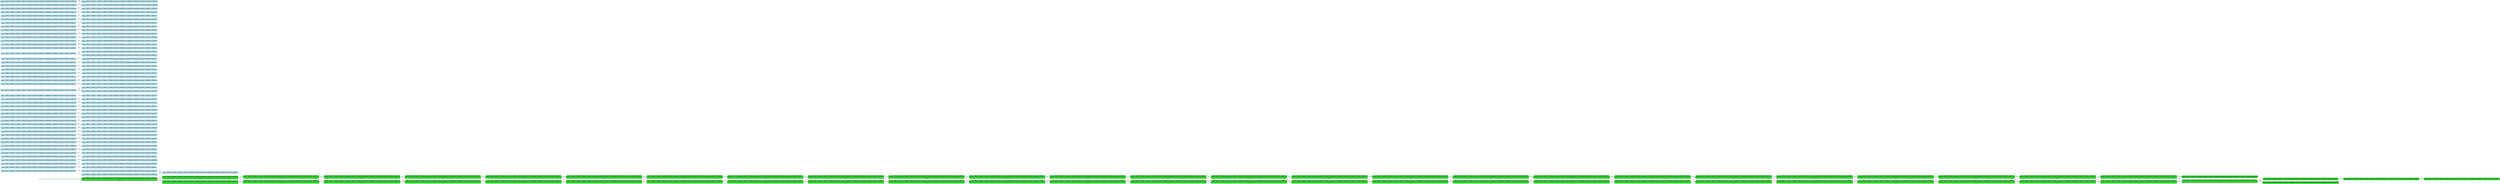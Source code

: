 digraph g {

	rankdir="LR"

	__invisible__[shape="point", color="forestgreen"]
	c0q0[label=<<b>c<sub>0</sub>q<sub>0</sub> = Dir(1)=-1, Dir(2)=-1, Dir(3)=-1, Mvt(1)=0, Mvt(2)=1, Mvt(3)=0, Portes(1)=4, Portes(2)=4, Portes(3)=4, Pos(1)=0, Pos(2)=1, Pos(3)=1</b><br/><br/><i>v=32</i>>, shape="box", style="rounded, filled", fillcolor="limegreen", color="forestgreen", penwidth=3] // Initial
	c31q4[label=<<b>c<sub>31</sub>q<sub>4</sub> = Dir(1)=-1, Dir(2)=-1, Dir(3)=-1, Mvt(1)=0, Mvt(2)=1, Mvt(3)=0, Portes(1)=3, Portes(2)=4, Portes(3)=4, Pos(1)=0, Pos(2)=1, Pos(3)=1</b><br/><br/><i>v=32</i>>, shape="box", style="rounded, filled", fillcolor="limegreen", color="forestgreen"]
	c91q0[label=<<b>c<sub>91</sub>q<sub>0</sub> = Dir(1)=-1, Dir(2)=-1, Dir(3)=-1, Mvt(1)=0, Mvt(2)=1, Mvt(3)=0, Portes(1)=5, Portes(2)=4, Portes(3)=4, Pos(1)=0, Pos(2)=1, Pos(3)=1</b><br/><br/><i>v=32</i>>, shape="box", style="rounded, filled", fillcolor="limegreen", color="forestgreen"]
	c128q0[label=<<b>c<sub>128</sub>q<sub>0</sub> = Dir(1)=1, Dir(2)=-1, Dir(3)=-1, Mvt(1)=0, Mvt(2)=1, Mvt(3)=0, Portes(1)=4, Portes(2)=4, Portes(3)=4, Pos(1)=0, Pos(2)=1, Pos(3)=1</b><br/><br/><i>v=31</i>>, shape="box", style="rounded, filled", fillcolor="limegreen", color="forestgreen"]
	c129q4[label=<<b>c<sub>129</sub>q<sub>4</sub> = Dir(1)=1, Dir(2)=-1, Dir(3)=-1, Mvt(1)=0, Mvt(2)=1, Mvt(3)=0, Portes(1)=3, Portes(2)=4, Portes(3)=4, Pos(1)=0, Pos(2)=1, Pos(3)=1</b><br/><br/><i>v=30</i>>, shape="box", style="rounded, filled", fillcolor="limegreen", color="forestgreen"]
	c130q2[label=<<b>c<sub>130</sub>q<sub>2</sub> = Dir(1)=1, Dir(2)=-1, Dir(3)=-1, Mvt(1)=0, Mvt(2)=1, Mvt(3)=0, Portes(1)=5, Portes(2)=4, Portes(3)=4, Pos(1)=0, Pos(2)=1, Pos(3)=1</b><br/><br/><i>v=29</i>>, shape="box", style="rounded, filled", fillcolor="limegreen", color="forestgreen"]
	c131q1[label=<<b>c<sub>131</sub>q<sub>1</sub> = Dir(1)=1, Dir(2)=-1, Dir(3)=-1, Mvt(1)=1, Mvt(2)=1, Mvt(3)=0, Portes(1)=4, Portes(2)=4, Portes(3)=4, Pos(1)=0, Pos(2)=1, Pos(3)=1</b><br/><br/><i>v=28</i>>, shape="box", style="rounded, filled", fillcolor="limegreen", color="forestgreen"]
	c132q0[label=<<b>c<sub>132</sub>q<sub>0</sub> = Dir(1)=1, Dir(2)=-1, Dir(3)=-1, Mvt(1)=0, Mvt(2)=1, Mvt(3)=0, Portes(1)=4, Portes(2)=4, Portes(3)=4, Pos(1)=1, Pos(2)=1, Pos(3)=1</b><br/><br/><i>v=27</i>>, shape="box", style="rounded, filled", fillcolor="limegreen", color="forestgreen"]
	c133q4[label=<<b>c<sub>133</sub>q<sub>4</sub> = Dir(1)=1, Dir(2)=-1, Dir(3)=-1, Mvt(1)=0, Mvt(2)=1, Mvt(3)=0, Portes(1)=3, Portes(2)=4, Portes(3)=4, Pos(1)=1, Pos(2)=1, Pos(3)=1</b><br/><br/><i>v=26</i>>, shape="box", style="rounded, filled", fillcolor="limegreen", color="forestgreen"]
	c134q2[label=<<b>c<sub>134</sub>q<sub>2</sub> = Dir(1)=1, Dir(2)=-1, Dir(3)=-1, Mvt(1)=0, Mvt(2)=1, Mvt(3)=0, Portes(1)=5, Portes(2)=4, Portes(3)=4, Pos(1)=1, Pos(2)=1, Pos(3)=1</b><br/><br/><i>v=25</i>>, shape="box", style="rounded, filled", fillcolor="limegreen", color="forestgreen"]
	c135q1[label=<<b>c<sub>135</sub>q<sub>1</sub> = Dir(1)=1, Dir(2)=-1, Dir(3)=-1, Mvt(1)=1, Mvt(2)=1, Mvt(3)=0, Portes(1)=4, Portes(2)=4, Portes(3)=4, Pos(1)=1, Pos(2)=1, Pos(3)=1</b><br/><br/><i>v=24</i>>, shape="box", style="rounded, filled", fillcolor="limegreen", color="forestgreen"]
	c136q0[label=<<b>c<sub>136</sub>q<sub>0</sub> = Dir(1)=1, Dir(2)=-1, Dir(3)=-1, Mvt(1)=0, Mvt(2)=1, Mvt(3)=0, Portes(1)=4, Portes(2)=4, Portes(3)=4, Pos(1)=2, Pos(2)=1, Pos(3)=1</b><br/><br/><i>v=23</i>>, shape="box", style="rounded, filled", fillcolor="limegreen", color="forestgreen"]
	c137q4[label=<<b>c<sub>137</sub>q<sub>4</sub> = Dir(1)=1, Dir(2)=-1, Dir(3)=-1, Mvt(1)=0, Mvt(2)=1, Mvt(3)=0, Portes(1)=3, Portes(2)=4, Portes(3)=4, Pos(1)=2, Pos(2)=1, Pos(3)=1</b><br/><br/><i>v=22</i>>, shape="box", style="rounded, filled", fillcolor="limegreen", color="forestgreen"]
	c138q2[label=<<b>c<sub>138</sub>q<sub>2</sub> = Dir(1)=1, Dir(2)=-1, Dir(3)=-1, Mvt(1)=0, Mvt(2)=1, Mvt(3)=0, Portes(1)=5, Portes(2)=4, Portes(3)=4, Pos(1)=2, Pos(2)=1, Pos(3)=1</b><br/><br/><i>v=21</i>>, shape="box", style="rounded, filled", fillcolor="limegreen", color="forestgreen"]
	c139q1[label=<<b>c<sub>139</sub>q<sub>1</sub> = Dir(1)=1, Dir(2)=-1, Dir(3)=-1, Mvt(1)=1, Mvt(2)=1, Mvt(3)=0, Portes(1)=4, Portes(2)=4, Portes(3)=4, Pos(1)=2, Pos(2)=1, Pos(3)=1</b><br/><br/><i>v=20</i>>, shape="box", style="rounded, filled", fillcolor="limegreen", color="forestgreen"]
	c140q0[label=<<b>c<sub>140</sub>q<sub>0</sub> = Dir(1)=1, Dir(2)=-1, Dir(3)=-1, Mvt(1)=0, Mvt(2)=1, Mvt(3)=0, Portes(1)=4, Portes(2)=4, Portes(3)=4, Pos(1)=3, Pos(2)=1, Pos(3)=1</b><br/><br/><i>v=19</i>>, shape="box", style="rounded, filled", fillcolor="limegreen", color="forestgreen"]
	c141q4[label=<<b>c<sub>141</sub>q<sub>4</sub> = Dir(1)=1, Dir(2)=-1, Dir(3)=-1, Mvt(1)=0, Mvt(2)=1, Mvt(3)=0, Portes(1)=3, Portes(2)=4, Portes(3)=4, Pos(1)=3, Pos(2)=1, Pos(3)=1</b><br/><br/><i>v=18</i>>, shape="box", style="rounded, filled", fillcolor="limegreen", color="forestgreen"]
	c142q0[label=<<b>c<sub>142</sub>q<sub>0</sub> = Dir(1)=1, Dir(2)=-1, Dir(3)=-1, Mvt(1)=0, Mvt(2)=1, Mvt(3)=0, Portes(1)=5, Portes(2)=4, Portes(3)=4, Pos(1)=3, Pos(2)=1, Pos(3)=1</b><br/><br/><i>v=17</i>>, shape="box", style="rounded, filled", fillcolor="limegreen", color="forestgreen"]
	c143q0[label=<<b>c<sub>143</sub>q<sub>0</sub> = Dir(1)=-1, Dir(2)=-1, Dir(3)=-1, Mvt(1)=0, Mvt(2)=1, Mvt(3)=0, Portes(1)=4, Portes(2)=4, Portes(3)=4, Pos(1)=3, Pos(2)=1, Pos(3)=1</b><br/><br/><i>v=16</i>>, shape="box", style="rounded, filled", fillcolor="limegreen", color="forestgreen"]
	c144q4[label=<<b>c<sub>144</sub>q<sub>4</sub> = Dir(1)=-1, Dir(2)=-1, Dir(3)=-1, Mvt(1)=0, Mvt(2)=1, Mvt(3)=0, Portes(1)=3, Portes(2)=4, Portes(3)=4, Pos(1)=3, Pos(2)=1, Pos(3)=1</b><br/><br/><i>v=15</i>>, shape="box", style="rounded, filled", fillcolor="limegreen", color="forestgreen"]
	c145q2[label=<<b>c<sub>145</sub>q<sub>2</sub> = Dir(1)=-1, Dir(2)=-1, Dir(3)=-1, Mvt(1)=0, Mvt(2)=1, Mvt(3)=0, Portes(1)=5, Portes(2)=4, Portes(3)=4, Pos(1)=3, Pos(2)=1, Pos(3)=1</b><br/><br/><i>v=14</i>>, shape="box", style="rounded, filled", fillcolor="limegreen", color="forestgreen"]
	c146q1[label=<<b>c<sub>146</sub>q<sub>1</sub> = Dir(1)=-1, Dir(2)=-1, Dir(3)=-1, Mvt(1)=1, Mvt(2)=1, Mvt(3)=0, Portes(1)=4, Portes(2)=4, Portes(3)=4, Pos(1)=3, Pos(2)=1, Pos(3)=1</b><br/><br/><i>v=13</i>>, shape="box", style="rounded, filled", fillcolor="limegreen", color="forestgreen"]
	c147q0[label=<<b>c<sub>147</sub>q<sub>0</sub> = Dir(1)=-1, Dir(2)=-1, Dir(3)=-1, Mvt(1)=0, Mvt(2)=1, Mvt(3)=0, Portes(1)=4, Portes(2)=4, Portes(3)=4, Pos(1)=2, Pos(2)=1, Pos(3)=1</b><br/><br/><i>v=12</i>>, shape="box", style="rounded, filled", fillcolor="limegreen", color="forestgreen"]
	c148q4[label=<<b>c<sub>148</sub>q<sub>4</sub> = Dir(1)=-1, Dir(2)=-1, Dir(3)=-1, Mvt(1)=0, Mvt(2)=1, Mvt(3)=0, Portes(1)=3, Portes(2)=4, Portes(3)=4, Pos(1)=2, Pos(2)=1, Pos(3)=1</b><br/><br/><i>v=11</i>>, shape="box", style="rounded, filled", fillcolor="limegreen", color="forestgreen"]
	c149q2[label=<<b>c<sub>149</sub>q<sub>2</sub> = Dir(1)=-1, Dir(2)=-1, Dir(3)=-1, Mvt(1)=0, Mvt(2)=1, Mvt(3)=0, Portes(1)=5, Portes(2)=4, Portes(3)=4, Pos(1)=2, Pos(2)=1, Pos(3)=1</b><br/><br/><i>v=10</i>>, shape="box", style="rounded, filled", fillcolor="limegreen", color="forestgreen"]
	c150q0[label=<<b>c<sub>150</sub>q<sub>0</sub> = Dir(1)=-1, Dir(2)=-1, Dir(3)=-1, Mvt(1)=1, Mvt(2)=1, Mvt(3)=0, Portes(1)=4, Portes(2)=4, Portes(3)=4, Pos(1)=2, Pos(2)=1, Pos(3)=1</b><br/><br/><i>v=9</i>>, shape="box", style="rounded, filled", fillcolor="limegreen", color="forestgreen"]
	c152q0[label=<<b>c<sub>152</sub>q<sub>0</sub> = Dir(1)=-1, Dir(2)=-1, Dir(3)=-1, Mvt(1)=1, Mvt(2)=0, Mvt(3)=0, Portes(1)=4, Portes(2)=4, Portes(3)=4, Pos(1)=2, Pos(2)=0, Pos(3)=1</b>>, shape="box", style="rounded, filled", fillcolor="limegreen", color="forestgreen"]
	c1q0[label=<<b>c<sub>1</sub>q<sub>0</sub> = Dir(1)=-1, Dir(2)=-1, Dir(3)=-1, Mvt(1)=1, Mvt(2)=1, Mvt(3)=0, Portes(1)=4, Portes(2)=4, Portes(3)=3, Pos(1)=2, Pos(2)=1, Pos(3)=1</b><br/><br/><i>v=8</i>>, shape="box", style="rounded, filled", fillcolor="limegreen", color="forestgreen"]
	c2q0[label=<<b>c<sub>2</sub>q<sub>0</sub> = Dir(1)=-1, Dir(2)=-1, Dir(3)=-1, Mvt(1)=1, Mvt(2)=0, Mvt(3)=0, Portes(1)=4, Portes(2)=4, Portes(3)=3, Pos(1)=2, Pos(2)=0, Pos(3)=1</b>>, shape="box", style="rounded, filled", fillcolor="limegreen", color="forestgreen"]
	c29q0[label=<<b>c<sub>29</sub>q<sub>0</sub> = Dir(1)=-1, Dir(2)=-1, Dir(3)=-1, Mvt(1)=1, Mvt(2)=0, Mvt(3)=0, Portes(1)=4, Portes(2)=3, Portes(3)=3, Pos(1)=2, Pos(2)=0, Pos(3)=1</b>>, shape="box", style="rounded, filled", fillcolor="limegreen", color="forestgreen"]
	c30q0[label=<<b>c<sub>30</sub>q<sub>0</sub> = Dir(1)=-1, Dir(2)=-1, Dir(3)=-1, Mvt(1)=1, Mvt(2)=0, Mvt(3)=0, Portes(1)=4, Portes(2)=3, Portes(3)=5, Pos(1)=2, Pos(2)=0, Pos(3)=1</b>>, shape="box", style="rounded, filled", fillcolor="limegreen", color="forestgreen"]
	c151q0[label=<<b>c<sub>151</sub>q<sub>0</sub> = Dir(1)=-1, Dir(2)=-1, Dir(3)=-1, Mvt(1)=1, Mvt(2)=1, Mvt(3)=0, Portes(1)=4, Portes(2)=4, Portes(3)=5, Pos(1)=2, Pos(2)=1, Pos(3)=1</b>>, shape="box", style="rounded, filled", fillcolor="limegreen", color="forestgreen"]
	c102q4[label=<<b>c<sub>102</sub>q<sub>4</sub> = Dir(1)=-1, Dir(2)=-1, Dir(3)=-1, Mvt(1)=0, Mvt(2)=1, Mvt(3)=0, Portes(1)=3, Portes(2)=4, Portes(3)=3, Pos(1)=0, Pos(2)=1, Pos(3)=1</b><br/><br/><i>v=32</i>>, shape="box", style="rounded, filled", fillcolor="limegreen", color="forestgreen"]
	c105q0[label=<<b>c<sub>105</sub>q<sub>0</sub> = Dir(1)=-1, Dir(2)=-1, Dir(3)=-1, Mvt(1)=0, Mvt(2)=1, Mvt(3)=0, Portes(1)=5, Portes(2)=4, Portes(3)=3, Pos(1)=0, Pos(2)=1, Pos(3)=1</b><br/><br/><i>v=31</i>>, shape="box", style="rounded, filled", fillcolor="limegreen", color="forestgreen"]
	c106q0[label=<<b>c<sub>106</sub>q<sub>0</sub> = Dir(1)=1, Dir(2)=-1, Dir(3)=-1, Mvt(1)=0, Mvt(2)=1, Mvt(3)=0, Portes(1)=4, Portes(2)=4, Portes(3)=3, Pos(1)=0, Pos(2)=1, Pos(3)=1</b><br/><br/><i>v=30</i>>, shape="box", style="rounded, filled", fillcolor="limegreen", color="forestgreen"]
	c107q4[label=<<b>c<sub>107</sub>q<sub>4</sub> = Dir(1)=1, Dir(2)=-1, Dir(3)=-1, Mvt(1)=0, Mvt(2)=1, Mvt(3)=0, Portes(1)=3, Portes(2)=4, Portes(3)=3, Pos(1)=0, Pos(2)=1, Pos(3)=1</b><br/><br/><i>v=29</i>>, shape="box", style="rounded, filled", fillcolor="limegreen", color="forestgreen"]
	c108q2[label=<<b>c<sub>108</sub>q<sub>2</sub> = Dir(1)=1, Dir(2)=-1, Dir(3)=-1, Mvt(1)=0, Mvt(2)=1, Mvt(3)=0, Portes(1)=5, Portes(2)=4, Portes(3)=3, Pos(1)=0, Pos(2)=1, Pos(3)=1</b><br/><br/><i>v=28</i>>, shape="box", style="rounded, filled", fillcolor="limegreen", color="forestgreen"]
	c109q1[label=<<b>c<sub>109</sub>q<sub>1</sub> = Dir(1)=1, Dir(2)=-1, Dir(3)=-1, Mvt(1)=1, Mvt(2)=1, Mvt(3)=0, Portes(1)=4, Portes(2)=4, Portes(3)=3, Pos(1)=0, Pos(2)=1, Pos(3)=1</b><br/><br/><i>v=27</i>>, shape="box", style="rounded, filled", fillcolor="limegreen", color="forestgreen"]
	c110q0[label=<<b>c<sub>110</sub>q<sub>0</sub> = Dir(1)=1, Dir(2)=-1, Dir(3)=-1, Mvt(1)=0, Mvt(2)=1, Mvt(3)=0, Portes(1)=4, Portes(2)=4, Portes(3)=3, Pos(1)=1, Pos(2)=1, Pos(3)=1</b><br/><br/><i>v=26</i>>, shape="box", style="rounded, filled", fillcolor="limegreen", color="forestgreen"]
	c111q4[label=<<b>c<sub>111</sub>q<sub>4</sub> = Dir(1)=1, Dir(2)=-1, Dir(3)=-1, Mvt(1)=0, Mvt(2)=1, Mvt(3)=0, Portes(1)=3, Portes(2)=4, Portes(3)=3, Pos(1)=1, Pos(2)=1, Pos(3)=1</b><br/><br/><i>v=25</i>>, shape="box", style="rounded, filled", fillcolor="limegreen", color="forestgreen"]
	c112q2[label=<<b>c<sub>112</sub>q<sub>2</sub> = Dir(1)=1, Dir(2)=-1, Dir(3)=-1, Mvt(1)=0, Mvt(2)=1, Mvt(3)=0, Portes(1)=5, Portes(2)=4, Portes(3)=3, Pos(1)=1, Pos(2)=1, Pos(3)=1</b><br/><br/><i>v=24</i>>, shape="box", style="rounded, filled", fillcolor="limegreen", color="forestgreen"]
	c113q1[label=<<b>c<sub>113</sub>q<sub>1</sub> = Dir(1)=1, Dir(2)=-1, Dir(3)=-1, Mvt(1)=1, Mvt(2)=1, Mvt(3)=0, Portes(1)=4, Portes(2)=4, Portes(3)=3, Pos(1)=1, Pos(2)=1, Pos(3)=1</b><br/><br/><i>v=23</i>>, shape="box", style="rounded, filled", fillcolor="limegreen", color="forestgreen"]
	c114q0[label=<<b>c<sub>114</sub>q<sub>0</sub> = Dir(1)=1, Dir(2)=-1, Dir(3)=-1, Mvt(1)=0, Mvt(2)=1, Mvt(3)=0, Portes(1)=4, Portes(2)=4, Portes(3)=3, Pos(1)=2, Pos(2)=1, Pos(3)=1</b><br/><br/><i>v=22</i>>, shape="box", style="rounded, filled", fillcolor="limegreen", color="forestgreen"]
	c115q4[label=<<b>c<sub>115</sub>q<sub>4</sub> = Dir(1)=1, Dir(2)=-1, Dir(3)=-1, Mvt(1)=0, Mvt(2)=1, Mvt(3)=0, Portes(1)=3, Portes(2)=4, Portes(3)=3, Pos(1)=2, Pos(2)=1, Pos(3)=1</b><br/><br/><i>v=21</i>>, shape="box", style="rounded, filled", fillcolor="limegreen", color="forestgreen"]
	c116q2[label=<<b>c<sub>116</sub>q<sub>2</sub> = Dir(1)=1, Dir(2)=-1, Dir(3)=-1, Mvt(1)=0, Mvt(2)=1, Mvt(3)=0, Portes(1)=5, Portes(2)=4, Portes(3)=3, Pos(1)=2, Pos(2)=1, Pos(3)=1</b><br/><br/><i>v=20</i>>, shape="box", style="rounded, filled", fillcolor="limegreen", color="forestgreen"]
	c117q1[label=<<b>c<sub>117</sub>q<sub>1</sub> = Dir(1)=1, Dir(2)=-1, Dir(3)=-1, Mvt(1)=1, Mvt(2)=1, Mvt(3)=0, Portes(1)=4, Portes(2)=4, Portes(3)=3, Pos(1)=2, Pos(2)=1, Pos(3)=1</b><br/><br/><i>v=19</i>>, shape="box", style="rounded, filled", fillcolor="limegreen", color="forestgreen"]
	c118q0[label=<<b>c<sub>118</sub>q<sub>0</sub> = Dir(1)=1, Dir(2)=-1, Dir(3)=-1, Mvt(1)=0, Mvt(2)=1, Mvt(3)=0, Portes(1)=4, Portes(2)=4, Portes(3)=3, Pos(1)=3, Pos(2)=1, Pos(3)=1</b><br/><br/><i>v=18</i>>, shape="box", style="rounded, filled", fillcolor="limegreen", color="forestgreen"]
	c119q4[label=<<b>c<sub>119</sub>q<sub>4</sub> = Dir(1)=1, Dir(2)=-1, Dir(3)=-1, Mvt(1)=0, Mvt(2)=1, Mvt(3)=0, Portes(1)=3, Portes(2)=4, Portes(3)=3, Pos(1)=3, Pos(2)=1, Pos(3)=1</b><br/><br/><i>v=17</i>>, shape="box", style="rounded, filled", fillcolor="limegreen", color="forestgreen"]
	c120q0[label=<<b>c<sub>120</sub>q<sub>0</sub> = Dir(1)=1, Dir(2)=-1, Dir(3)=-1, Mvt(1)=0, Mvt(2)=1, Mvt(3)=0, Portes(1)=5, Portes(2)=4, Portes(3)=3, Pos(1)=3, Pos(2)=1, Pos(3)=1</b><br/><br/><i>v=16</i>>, shape="box", style="rounded, filled", fillcolor="limegreen", color="forestgreen"]
	c121q0[label=<<b>c<sub>121</sub>q<sub>0</sub> = Dir(1)=-1, Dir(2)=-1, Dir(3)=-1, Mvt(1)=0, Mvt(2)=1, Mvt(3)=0, Portes(1)=4, Portes(2)=4, Portes(3)=3, Pos(1)=3, Pos(2)=1, Pos(3)=1</b><br/><br/><i>v=15</i>>, shape="box", style="rounded, filled", fillcolor="limegreen", color="forestgreen"]
	c122q4[label=<<b>c<sub>122</sub>q<sub>4</sub> = Dir(1)=-1, Dir(2)=-1, Dir(3)=-1, Mvt(1)=0, Mvt(2)=1, Mvt(3)=0, Portes(1)=3, Portes(2)=4, Portes(3)=3, Pos(1)=3, Pos(2)=1, Pos(3)=1</b><br/><br/><i>v=14</i>>, shape="box", style="rounded, filled", fillcolor="limegreen", color="forestgreen"]
	c123q2[label=<<b>c<sub>123</sub>q<sub>2</sub> = Dir(1)=-1, Dir(2)=-1, Dir(3)=-1, Mvt(1)=0, Mvt(2)=1, Mvt(3)=0, Portes(1)=5, Portes(2)=4, Portes(3)=3, Pos(1)=3, Pos(2)=1, Pos(3)=1</b><br/><br/><i>v=13</i>>, shape="box", style="rounded, filled", fillcolor="limegreen", color="forestgreen"]
	c124q1[label=<<b>c<sub>124</sub>q<sub>1</sub> = Dir(1)=-1, Dir(2)=-1, Dir(3)=-1, Mvt(1)=1, Mvt(2)=1, Mvt(3)=0, Portes(1)=4, Portes(2)=4, Portes(3)=3, Pos(1)=3, Pos(2)=1, Pos(3)=1</b><br/><br/><i>v=12</i>>, shape="box", style="rounded, filled", fillcolor="limegreen", color="forestgreen"]
	c125q0[label=<<b>c<sub>125</sub>q<sub>0</sub> = Dir(1)=-1, Dir(2)=-1, Dir(3)=-1, Mvt(1)=0, Mvt(2)=1, Mvt(3)=0, Portes(1)=4, Portes(2)=4, Portes(3)=3, Pos(1)=2, Pos(2)=1, Pos(3)=1</b><br/><br/><i>v=11</i>>, shape="box", style="rounded, filled", fillcolor="limegreen", color="forestgreen"]
	c126q4[label=<<b>c<sub>126</sub>q<sub>4</sub> = Dir(1)=-1, Dir(2)=-1, Dir(3)=-1, Mvt(1)=0, Mvt(2)=1, Mvt(3)=0, Portes(1)=3, Portes(2)=4, Portes(3)=3, Pos(1)=2, Pos(2)=1, Pos(3)=1</b><br/><br/><i>v=10</i>>, shape="box", style="rounded, filled", fillcolor="limegreen", color="forestgreen"]
	c127q2[label=<<b>c<sub>127</sub>q<sub>2</sub> = Dir(1)=-1, Dir(2)=-1, Dir(3)=-1, Mvt(1)=0, Mvt(2)=1, Mvt(3)=0, Portes(1)=5, Portes(2)=4, Portes(3)=3, Pos(1)=2, Pos(2)=1, Pos(3)=1</b><br/><br/><i>v=9</i>>, shape="box", style="rounded, filled", fillcolor="limegreen", color="forestgreen"]
	c34q0[label=<<b>c<sub>34</sub>q<sub>0</sub> = Dir(1)=-1, Dir(2)=-1, Dir(3)=-1, Mvt(1)=0, Mvt(2)=1, Mvt(3)=0, Portes(1)=4, Portes(2)=4, Portes(3)=3, Pos(1)=0, Pos(2)=1, Pos(3)=1</b><br/><br/><i>v=32</i>>, shape="box", style="rounded, filled", fillcolor="limegreen", color="forestgreen"]
	c3q0[label=<<b>c<sub>3</sub>q<sub>0</sub> = Dir(1)=-1, Dir(2)=-1, Dir(3)=-1, Mvt(1)=1, Mvt(2)=1, Mvt(3)=0, Portes(1)=4, Portes(2)=4, Portes(3)=3, Pos(1)=2, Pos(2)=1, Pos(3)=2</b>>, shape="box", style="rounded, filled, dashed", fillcolor="lightblue2", color="deepskyblue4"]
	c4q1[label=<<b>c<sub>4</sub>q<sub>1</sub> = Dir(1)=-1, Dir(2)=-1, Dir(3)=-1, Mvt(1)=1, Mvt(2)=0, Mvt(3)=0, Portes(1)=4, Portes(2)=4, Portes(3)=3, Pos(1)=2, Pos(2)=0, Pos(3)=2</b>>, shape="box", style="rounded, filled, dashed", fillcolor="lightblue2", color="deepskyblue4"]
	c5q0[label=<<b>c<sub>5</sub>q<sub>0</sub> = Dir(1)=1, Dir(2)=1, Dir(3)=-1, Mvt(1)=0, Mvt(2)=1, Mvt(3)=0, Portes(1)=5, Portes(2)=4, Portes(3)=3, Pos(1)=2, Pos(2)=2, Pos(3)=1</b>>, shape="box", style="rounded, filled, dashed", fillcolor="lightblue2", color="deepskyblue4"]
	c6q2[label=<<b>c<sub>6</sub>q<sub>2</sub> = Dir(1)=1, Dir(2)=1, Dir(3)=-1, Mvt(1)=0, Mvt(2)=0, Mvt(3)=0, Portes(1)=5, Portes(2)=4, Portes(3)=3, Pos(1)=2, Pos(2)=3, Pos(3)=1</b>>, shape="box", style="rounded, filled, dashed", fillcolor="lightblue2", color="deepskyblue4"]
	c7q0[label=<<b>c<sub>7</sub>q<sub>0</sub> = Dir(1)=-1, Dir(2)=-1, Dir(3)=-1, Mvt(1)=1, Mvt(2)=0, Mvt(3)=1, Portes(1)=4, Portes(2)=3, Portes(3)=4, Pos(1)=2, Pos(2)=1, Pos(3)=1</b>>, shape="box", style="rounded, filled, dashed", fillcolor="lightblue2", color="deepskyblue4"]
	c8q0[label=<<b>c<sub>8</sub>q<sub>0</sub> = Dir(1)=-1, Dir(2)=-1, Dir(3)=-1, Mvt(1)=1, Mvt(2)=0, Mvt(3)=0, Portes(1)=4, Portes(2)=3, Portes(3)=4, Pos(1)=2, Pos(2)=1, Pos(3)=0</b>>, shape="box", style="rounded, filled, dashed", fillcolor="lightblue2", color="deepskyblue4"]
	c9q0[label=<<b>c<sub>9</sub>q<sub>0</sub> = Dir(1)=-1, Dir(2)=-1, Dir(3)=-1, Mvt(1)=1, Mvt(2)=0, Mvt(3)=1, Portes(1)=4, Portes(2)=3, Portes(3)=4, Pos(1)=2, Pos(2)=3, Pos(3)=1</b>>, shape="box", style="rounded, filled, dashed", fillcolor="lightblue2", color="deepskyblue4"]
	c10q1[label=<<b>c<sub>10</sub>q<sub>1</sub> = Dir(1)=-1, Dir(2)=-1, Dir(3)=-1, Mvt(1)=1, Mvt(2)=0, Mvt(3)=0, Portes(1)=4, Portes(2)=3, Portes(3)=4, Pos(1)=2, Pos(2)=3, Pos(3)=0</b>>, shape="box", style="rounded, filled, dashed", fillcolor="lightblue2", color="deepskyblue4"]
	c11q0[label=<<b>c<sub>11</sub>q<sub>0</sub> = Dir(1)=1, Dir(2)=-1, Dir(3)=1, Mvt(1)=0, Mvt(2)=0, Mvt(3)=1, Portes(1)=5, Portes(2)=3, Portes(3)=4, Pos(1)=2, Pos(2)=1, Pos(3)=2</b>>, shape="box", style="rounded, filled, dashed", fillcolor="lightblue2", color="deepskyblue4"]
	c12q2[label=<<b>c<sub>12</sub>q<sub>2</sub> = Dir(1)=1, Dir(2)=-1, Dir(3)=1, Mvt(1)=0, Mvt(2)=0, Mvt(3)=0, Portes(1)=5, Portes(2)=3, Portes(3)=4, Pos(1)=2, Pos(2)=1, Pos(3)=3</b>>, shape="box", style="rounded, filled, dashed", fillcolor="lightblue2", color="deepskyblue4"]
	c13q0[label=<<b>c<sub>13</sub>q<sub>0</sub> = Dir(1)=-1, Dir(2)=-1, Dir(3)=-1, Mvt(1)=0, Mvt(2)=0, Mvt(3)=0, Portes(1)=5, Portes(2)=3, Portes(3)=3, Pos(1)=0, Pos(2)=1, Pos(3)=2</b>>, shape="box", style="rounded, filled, dashed", fillcolor="lightblue2", color="deepskyblue4"]
	c14q0[label=<<b>c<sub>14</sub>q<sub>0</sub> = Dir(1)=1, Dir(2)=-1, Dir(3)=-1, Mvt(1)=0, Mvt(2)=0, Mvt(3)=0, Portes(1)=4, Portes(2)=3, Portes(3)=3, Pos(1)=0, Pos(2)=1, Pos(3)=2</b>>, shape="box", style="rounded, filled, dashed", fillcolor="lightblue2", color="deepskyblue4"]
	c15q0[label=<<b>c<sub>15</sub>q<sub>0</sub> = Dir(1)=-1, Dir(2)=-1, Dir(3)=-1, Mvt(1)=1, Mvt(2)=0, Mvt(3)=0, Portes(1)=4, Portes(2)=5, Portes(3)=3, Pos(1)=2, Pos(2)=0, Pos(3)=1</b>>, shape="box", style="rounded, filled, dashed", fillcolor="lightblue2", color="deepskyblue4"]
	c16q0[label=<<b>c<sub>16</sub>q<sub>0</sub> = Dir(1)=-1, Dir(2)=1, Dir(3)=-1, Mvt(1)=1, Mvt(2)=0, Mvt(3)=0, Portes(1)=4, Portes(2)=4, Portes(3)=3, Pos(1)=2, Pos(2)=0, Pos(3)=1</b>>, shape="box", style="rounded, filled, dashed", fillcolor="lightblue2", color="deepskyblue4"]
	c17q0[label=<<b>c<sub>17</sub>q<sub>0</sub> = Dir(1)=-1, Dir(2)=-1, Dir(3)=-1, Mvt(1)=1, Mvt(2)=0, Mvt(3)=0, Portes(1)=4, Portes(2)=5, Portes(3)=3, Pos(1)=1, Pos(2)=0, Pos(3)=2</b>>, shape="box", style="rounded, filled, dashed", fillcolor="lightblue2", color="deepskyblue4"]
	c18q1[label=<<b>c<sub>18</sub>q<sub>1</sub> = Dir(1)=-1, Dir(2)=1, Dir(3)=-1, Mvt(1)=1, Mvt(2)=0, Mvt(3)=0, Portes(1)=4, Portes(2)=4, Portes(3)=3, Pos(1)=1, Pos(2)=0, Pos(3)=2</b>>, shape="box", style="rounded, filled, dashed", fillcolor="lightblue2", color="deepskyblue4"]
	c19q0[label=<<b>c<sub>19</sub>q<sub>0</sub> = Dir(1)=-1, Dir(2)=-1, Dir(3)=-1, Mvt(1)=1, Mvt(2)=0, Mvt(3)=0, Portes(1)=4, Portes(2)=3, Portes(3)=5, Pos(1)=2, Pos(2)=1, Pos(3)=0</b>>, shape="box", style="rounded, filled, dashed", fillcolor="lightblue2", color="deepskyblue4"]
	c20q0[label=<<b>c<sub>20</sub>q<sub>0</sub> = Dir(1)=-1, Dir(2)=-1, Dir(3)=1, Mvt(1)=1, Mvt(2)=0, Mvt(3)=0, Portes(1)=4, Portes(2)=3, Portes(3)=4, Pos(1)=2, Pos(2)=1, Pos(3)=0</b>>, shape="box", style="rounded, filled, dashed", fillcolor="lightblue2", color="deepskyblue4"]
	c21q0[label=<<b>c<sub>21</sub>q<sub>0</sub> = Dir(1)=-1, Dir(2)=-1, Dir(3)=-1, Mvt(1)=1, Mvt(2)=0, Mvt(3)=0, Portes(1)=4, Portes(2)=3, Portes(3)=5, Pos(1)=1, Pos(2)=2, Pos(3)=0</b>>, shape="box", style="rounded, filled, dashed", fillcolor="lightblue2", color="deepskyblue4"]
	c22q1[label=<<b>c<sub>22</sub>q<sub>1</sub> = Dir(1)=-1, Dir(2)=-1, Dir(3)=1, Mvt(1)=1, Mvt(2)=0, Mvt(3)=0, Portes(1)=4, Portes(2)=3, Portes(3)=4, Pos(1)=1, Pos(2)=2, Pos(3)=0</b>>, shape="box", style="rounded, filled, dashed", fillcolor="lightblue2", color="deepskyblue4"]
	c23q0[label=<<b>c<sub>23</sub>q<sub>0</sub> = Dir(1)=-1, Dir(2)=1, Dir(3)=-1, Mvt(1)=1, Mvt(2)=0, Mvt(3)=0, Portes(1)=4, Portes(2)=5, Portes(3)=3, Pos(1)=2, Pos(2)=2, Pos(3)=1</b>>, shape="box", style="rounded, filled, dashed", fillcolor="lightblue2", color="deepskyblue4"]
	c24q0[label=<<b>c<sub>24</sub>q<sub>0</sub> = Dir(1)=-1, Dir(2)=1, Dir(3)=-1, Mvt(1)=1, Mvt(2)=1, Mvt(3)=0, Portes(1)=4, Portes(2)=4, Portes(3)=3, Pos(1)=2, Pos(2)=2, Pos(3)=1</b>>, shape="box", style="rounded, filled, dashed", fillcolor="lightblue2", color="deepskyblue4"]
	c25q0[label=<<b>c<sub>25</sub>q<sub>0</sub> = Dir(1)=-1, Dir(2)=-1, Dir(3)=1, Mvt(1)=1, Mvt(2)=0, Mvt(3)=0, Portes(1)=4, Portes(2)=3, Portes(3)=5, Pos(1)=3, Pos(2)=2, Pos(3)=1</b>>, shape="box", style="rounded, filled, dashed", fillcolor="lightblue2", color="deepskyblue4"]
	c26q0[label=<<b>c<sub>26</sub>q<sub>0</sub> = Dir(1)=-1, Dir(2)=-1, Dir(3)=1, Mvt(1)=1, Mvt(2)=0, Mvt(3)=1, Portes(1)=4, Portes(2)=3, Portes(3)=4, Pos(1)=3, Pos(2)=2, Pos(3)=1</b>>, shape="box", style="rounded, filled, dashed", fillcolor="lightblue2", color="deepskyblue4"]
	c27q0[label=<<b>c<sub>27</sub>q<sub>0</sub> = Dir(1)=-1, Dir(2)=-1, Dir(3)=-1, Mvt(1)=1, Mvt(2)=0, Mvt(3)=0, Portes(1)=4, Portes(2)=3, Portes(3)=3, Pos(1)=2, Pos(2)=3, Pos(3)=1</b>>, shape="box", style="rounded, filled, dashed", fillcolor="lightblue2", color="deepskyblue4"]
	c28q0[label=<<b>c<sub>28</sub>q<sub>0</sub> = Dir(1)=-1, Dir(2)=-1, Dir(3)=-1, Mvt(1)=1, Mvt(2)=0, Mvt(3)=0, Portes(1)=4, Portes(2)=5, Portes(3)=3, Pos(1)=2, Pos(2)=3, Pos(3)=1</b>>, shape="box", style="rounded, filled, dashed", fillcolor="lightblue2", color="deepskyblue4"]
	c32q0[label=<<b>c<sub>32</sub>q<sub>0</sub> = Dir(1)=-1, Dir(2)=-1, Dir(3)=-1, Mvt(1)=0, Mvt(2)=0, Mvt(3)=0, Portes(1)=4, Portes(2)=3, Portes(3)=3, Pos(1)=1, Pos(2)=3, Pos(3)=2</b>>, shape="box", style="rounded, filled, dashed", fillcolor="lightblue2", color="deepskyblue4"]
	c33q4[label=<<b>c<sub>33</sub>q<sub>4</sub> = Dir(1)=-1, Dir(2)=-1, Dir(3)=-1, Mvt(1)=0, Mvt(2)=0, Mvt(3)=0, Portes(1)=3, Portes(2)=3, Portes(3)=3, Pos(1)=1, Pos(2)=3, Pos(3)=2</b>>, shape="box", style="rounded, filled, dashed", fillcolor="lightblue2", color="deepskyblue4"]
	c35q0[label=<<b>c<sub>35</sub>q<sub>0</sub> = Dir(1)=-1, Dir(2)=-1, Dir(3)=-1, Mvt(1)=1, Mvt(2)=0, Mvt(3)=0, Portes(1)=4, Portes(2)=3, Portes(3)=4, Pos(1)=1, Pos(2)=0, Pos(3)=2</b>>, shape="box", style="rounded, filled, dashed", fillcolor="lightblue2", color="deepskyblue4"]
	c36q0[label=<<b>c<sub>36</sub>q<sub>0</sub> = Dir(1)=-1, Dir(2)=-1, Dir(3)=-1, Mvt(1)=1, Mvt(2)=0, Mvt(3)=0, Portes(1)=4, Portes(2)=3, Portes(3)=3, Pos(1)=1, Pos(2)=0, Pos(3)=2</b>>, shape="box", style="rounded, filled, dashed", fillcolor="lightblue2", color="deepskyblue4"]
	c37q1[label=<<b>c<sub>37</sub>q<sub>1</sub> = Dir(1)=-1, Dir(2)=-1, Dir(3)=-1, Mvt(1)=1, Mvt(2)=0, Mvt(3)=0, Portes(1)=4, Portes(2)=3, Portes(3)=3, Pos(1)=1, Pos(2)=2, Pos(3)=1</b>>, shape="box", style="rounded, filled, dashed", fillcolor="lightblue2", color="deepskyblue4"]
	c38q0[label=<<b>c<sub>38</sub>q<sub>0</sub> = Dir(1)=-1, Dir(2)=-1, Dir(3)=-1, Mvt(1)=0, Mvt(2)=0, Mvt(3)=0, Portes(1)=4, Portes(2)=3, Portes(3)=3, Pos(1)=0, Pos(2)=2, Pos(3)=1</b>>, shape="box", style="rounded, filled, dashed", fillcolor="lightblue2", color="deepskyblue4"]
	c39q1[label=<<b>c<sub>39</sub>q<sub>1</sub> = Dir(1)=-1, Dir(2)=-1, Dir(3)=-1, Mvt(1)=1, Mvt(2)=1, Mvt(3)=0, Portes(1)=4, Portes(2)=4, Portes(3)=3, Pos(1)=1, Pos(2)=3, Pos(3)=1</b>>, shape="box", style="rounded, filled, dashed", fillcolor="lightblue2", color="deepskyblue4"]
	c40q1[label=<<b>c<sub>40</sub>q<sub>1</sub> = Dir(1)=-1, Dir(2)=-1, Dir(3)=-1, Mvt(1)=1, Mvt(2)=0, Mvt(3)=0, Portes(1)=4, Portes(2)=4, Portes(3)=3, Pos(1)=1, Pos(2)=2, Pos(3)=1</b>>, shape="box", style="rounded, filled, dashed", fillcolor="lightblue2", color="deepskyblue4"]
	c41q1[label=<<b>c<sub>41</sub>q<sub>1</sub> = Dir(1)=-1, Dir(2)=-1, Dir(3)=-1, Mvt(1)=1, Mvt(2)=0, Mvt(3)=1, Portes(1)=4, Portes(2)=3, Portes(3)=4, Pos(1)=1, Pos(2)=1, Pos(3)=3</b>>, shape="box", style="rounded, filled, dashed", fillcolor="lightblue2", color="deepskyblue4"]
	c42q1[label=<<b>c<sub>42</sub>q<sub>1</sub> = Dir(1)=-1, Dir(2)=-1, Dir(3)=-1, Mvt(1)=1, Mvt(2)=0, Mvt(3)=0, Portes(1)=4, Portes(2)=3, Portes(3)=4, Pos(1)=1, Pos(2)=1, Pos(3)=2</b>>, shape="box", style="rounded, filled, dashed", fillcolor="lightblue2", color="deepskyblue4"]
	c43q1[label=<<b>c<sub>43</sub>q<sub>1</sub> = Dir(1)=-1, Dir(2)=-1, Dir(3)=-1, Mvt(1)=1, Mvt(2)=0, Mvt(3)=0, Portes(1)=4, Portes(2)=5, Portes(3)=3, Pos(1)=3, Pos(2)=0, Pos(3)=1</b>>, shape="box", style="rounded, filled, dashed", fillcolor="lightblue2", color="deepskyblue4"]
	c44q1[label=<<b>c<sub>44</sub>q<sub>1</sub> = Dir(1)=-1, Dir(2)=1, Dir(3)=-1, Mvt(1)=1, Mvt(2)=0, Mvt(3)=0, Portes(1)=4, Portes(2)=4, Portes(3)=3, Pos(1)=3, Pos(2)=0, Pos(3)=1</b>>, shape="box", style="rounded, filled, dashed", fillcolor="lightblue2", color="deepskyblue4"]
	c45q1[label=<<b>c<sub>45</sub>q<sub>1</sub> = Dir(1)=-1, Dir(2)=-1, Dir(3)=-1, Mvt(1)=1, Mvt(2)=0, Mvt(3)=0, Portes(1)=4, Portes(2)=3, Portes(3)=5, Pos(1)=3, Pos(2)=1, Pos(3)=0</b>>, shape="box", style="rounded, filled, dashed", fillcolor="lightblue2", color="deepskyblue4"]
	c46q1[label=<<b>c<sub>46</sub>q<sub>1</sub> = Dir(1)=-1, Dir(2)=-1, Dir(3)=1, Mvt(1)=1, Mvt(2)=0, Mvt(3)=0, Portes(1)=4, Portes(2)=3, Portes(3)=4, Pos(1)=3, Pos(2)=1, Pos(3)=0</b>>, shape="box", style="rounded, filled, dashed", fillcolor="lightblue2", color="deepskyblue4"]
	c47q1[label=<<b>c<sub>47</sub>q<sub>1</sub> = Dir(1)=-1, Dir(2)=1, Dir(3)=-1, Mvt(1)=1, Mvt(2)=0, Mvt(3)=0, Portes(1)=4, Portes(2)=5, Portes(3)=3, Pos(1)=2, Pos(2)=1, Pos(3)=2</b>>, shape="box", style="rounded, filled, dashed", fillcolor="lightblue2", color="deepskyblue4"]
	c48q1[label=<<b>c<sub>48</sub>q<sub>1</sub> = Dir(1)=-1, Dir(2)=1, Dir(3)=-1, Mvt(1)=1, Mvt(2)=1, Mvt(3)=0, Portes(1)=4, Portes(2)=4, Portes(3)=3, Pos(1)=2, Pos(2)=1, Pos(3)=2</b>>, shape="box", style="rounded, filled, dashed", fillcolor="lightblue2", color="deepskyblue4"]
	c49q1[label=<<b>c<sub>49</sub>q<sub>1</sub> = Dir(1)=-1, Dir(2)=-1, Dir(3)=1, Mvt(1)=1, Mvt(2)=0, Mvt(3)=0, Portes(1)=4, Portes(2)=3, Portes(3)=5, Pos(1)=2, Pos(2)=2, Pos(3)=1</b>>, shape="box", style="rounded, filled, dashed", fillcolor="lightblue2", color="deepskyblue4"]
	c50q1[label=<<b>c<sub>50</sub>q<sub>1</sub> = Dir(1)=-1, Dir(2)=-1, Dir(3)=1, Mvt(1)=1, Mvt(2)=0, Mvt(3)=1, Portes(1)=4, Portes(2)=3, Portes(3)=4, Pos(1)=2, Pos(2)=2, Pos(3)=1</b>>, shape="box", style="rounded, filled, dashed", fillcolor="lightblue2", color="deepskyblue4"]
	c51q1[label=<<b>c<sub>51</sub>q<sub>1</sub> = Dir(1)=-1, Dir(2)=-1, Dir(3)=-1, Mvt(1)=1, Mvt(2)=0, Mvt(3)=0, Portes(1)=4, Portes(2)=3, Portes(3)=3, Pos(1)=1, Pos(2)=1, Pos(3)=2</b>>, shape="box", style="rounded, filled, dashed", fillcolor="lightblue2", color="deepskyblue4"]
	c52q1[label=<<b>c<sub>52</sub>q<sub>1</sub> = Dir(1)=-1, Dir(2)=-1, Dir(3)=-1, Mvt(1)=1, Mvt(2)=0, Mvt(3)=0, Portes(1)=4, Portes(2)=5, Portes(3)=3, Pos(1)=1, Pos(2)=1, Pos(3)=2</b>>, shape="box", style="rounded, filled, dashed", fillcolor="lightblue2", color="deepskyblue4"]
	c53q1[label=<<b>c<sub>53</sub>q<sub>1</sub> = Dir(1)=-1, Dir(2)=-1, Dir(3)=-1, Mvt(1)=1, Mvt(2)=0, Mvt(3)=0, Portes(1)=4, Portes(2)=3, Portes(3)=5, Pos(1)=1, Pos(2)=1, Pos(3)=2</b>>, shape="box", style="rounded, filled, dashed", fillcolor="lightblue2", color="deepskyblue4"]
	c54q1[label=<<b>c<sub>54</sub>q<sub>1</sub> = Dir(1)=-1, Dir(2)=-1, Dir(3)=-1, Mvt(1)=1, Mvt(2)=0, Mvt(3)=0, Portes(1)=4, Portes(2)=3, Portes(3)=3, Pos(1)=2, Pos(2)=0, Pos(3)=2</b>>, shape="box", style="rounded, filled, dashed", fillcolor="lightblue2", color="deepskyblue4"]
	c55q1[label=<<b>c<sub>55</sub>q<sub>1</sub> = Dir(1)=-1, Dir(2)=-1, Dir(3)=-1, Mvt(1)=1, Mvt(2)=0, Mvt(3)=0, Portes(1)=4, Portes(2)=3, Portes(3)=4, Pos(1)=2, Pos(2)=0, Pos(3)=2</b>>, shape="box", style="rounded, filled, dashed", fillcolor="lightblue2", color="deepskyblue4"]
	c56q2[label=<<b>c<sub>56</sub>q<sub>2</sub> = Dir(1)=1, Dir(2)=-1, Dir(3)=-1, Mvt(1)=0, Mvt(2)=1, Mvt(3)=0, Portes(1)=5, Portes(2)=4, Portes(3)=3, Pos(1)=1, Pos(2)=1, Pos(3)=2</b>>, shape="box", style="rounded, filled, dashed", fillcolor="lightblue2", color="deepskyblue4"]
	c57q2[label=<<b>c<sub>57</sub>q<sub>2</sub> = Dir(1)=1, Dir(2)=-1, Dir(3)=-1, Mvt(1)=0, Mvt(2)=0, Mvt(3)=0, Portes(1)=5, Portes(2)=4, Portes(3)=3, Pos(1)=1, Pos(2)=0, Pos(3)=2</b>>, shape="box", style="rounded, filled, dashed", fillcolor="lightblue2", color="deepskyblue4"]
	c58q2[label=<<b>c<sub>58</sub>q<sub>2</sub> = Dir(1)=1, Dir(2)=-1, Dir(3)=-1, Mvt(1)=0, Mvt(2)=0, Mvt(3)=1, Portes(1)=5, Portes(2)=3, Portes(3)=4, Pos(1)=0, Pos(2)=2, Pos(3)=2</b>>, shape="box", style="rounded, filled, dashed", fillcolor="lightblue2", color="deepskyblue4"]
	c59q2[label=<<b>c<sub>59</sub>q<sub>2</sub> = Dir(1)=1, Dir(2)=-1, Dir(3)=-1, Mvt(1)=0, Mvt(2)=0, Mvt(3)=0, Portes(1)=5, Portes(2)=3, Portes(3)=4, Pos(1)=0, Pos(2)=2, Pos(3)=1</b>>, shape="box", style="rounded, filled, dashed", fillcolor="lightblue2", color="deepskyblue4"]
	c60q2[label=<<b>c<sub>60</sub>q<sub>2</sub> = Dir(1)=1, Dir(2)=-1, Dir(3)=-1, Mvt(1)=0, Mvt(2)=0, Mvt(3)=0, Portes(1)=5, Portes(2)=5, Portes(3)=3, Pos(1)=2, Pos(2)=0, Pos(3)=1</b>>, shape="box", style="rounded, filled, dashed", fillcolor="lightblue2", color="deepskyblue4"]
	c61q2[label=<<b>c<sub>61</sub>q<sub>2</sub> = Dir(1)=1, Dir(2)=1, Dir(3)=-1, Mvt(1)=0, Mvt(2)=0, Mvt(3)=0, Portes(1)=5, Portes(2)=4, Portes(3)=3, Pos(1)=2, Pos(2)=0, Pos(3)=1</b>>, shape="box", style="rounded, filled, dashed", fillcolor="lightblue2", color="deepskyblue4"]
	c62q2[label=<<b>c<sub>62</sub>q<sub>2</sub> = Dir(1)=1, Dir(2)=-1, Dir(3)=-1, Mvt(1)=0, Mvt(2)=0, Mvt(3)=0, Portes(1)=5, Portes(2)=3, Portes(3)=5, Pos(1)=1, Pos(2)=2, Pos(3)=0</b>>, shape="box", style="rounded, filled, dashed", fillcolor="lightblue2", color="deepskyblue4"]
	c63q2[label=<<b>c<sub>63</sub>q<sub>2</sub> = Dir(1)=1, Dir(2)=-1, Dir(3)=1, Mvt(1)=0, Mvt(2)=0, Mvt(3)=0, Portes(1)=5, Portes(2)=3, Portes(3)=4, Pos(1)=1, Pos(2)=2, Pos(3)=0</b>>, shape="box", style="rounded, filled, dashed", fillcolor="lightblue2", color="deepskyblue4"]
	c64q2[label=<<b>c<sub>64</sub>q<sub>2</sub> = Dir(1)=1, Dir(2)=1, Dir(3)=-1, Mvt(1)=0, Mvt(2)=0, Mvt(3)=0, Portes(1)=5, Portes(2)=3, Portes(3)=3, Pos(1)=1, Pos(2)=2, Pos(3)=2</b>>, shape="box", style="rounded, filled, dashed", fillcolor="lightblue2", color="deepskyblue4"]
	c65q0[label=<<b>c<sub>65</sub>q<sub>0</sub> = Dir(1)=1, Dir(2)=1, Dir(3)=-1, Mvt(1)=1, Mvt(2)=0, Mvt(3)=0, Portes(1)=4, Portes(2)=3, Portes(3)=3, Pos(1)=1, Pos(2)=2, Pos(3)=2</b>>, shape="box", style="rounded, filled, dashed", fillcolor="lightblue2", color="deepskyblue4"]
	c66q2[label=<<b>c<sub>66</sub>q<sub>2</sub> = Dir(1)=1, Dir(2)=-1, Dir(3)=-1, Mvt(1)=0, Mvt(2)=0, Mvt(3)=0, Portes(1)=5, Portes(2)=3, Portes(3)=3, Pos(1)=1, Pos(2)=1, Pos(3)=3</b>>, shape="box", style="rounded, filled, dashed", fillcolor="lightblue2", color="deepskyblue4"]
	c67q1[label=<<b>c<sub>67</sub>q<sub>1</sub> = Dir(1)=1, Dir(2)=-1, Dir(3)=-1, Mvt(1)=1, Mvt(2)=0, Mvt(3)=0, Portes(1)=4, Portes(2)=3, Portes(3)=3, Pos(1)=1, Pos(2)=1, Pos(3)=3</b>>, shape="box", style="rounded, filled, dashed", fillcolor="lightblue2", color="deepskyblue4"]
	c68q2[label=<<b>c<sub>68</sub>q<sub>2</sub> = Dir(1)=1, Dir(2)=1, Dir(3)=-1, Mvt(1)=0, Mvt(2)=0, Mvt(3)=0, Portes(1)=5, Portes(2)=5, Portes(3)=3, Pos(1)=1, Pos(2)=2, Pos(3)=2</b>>, shape="box", style="rounded, filled, dashed", fillcolor="lightblue2", color="deepskyblue4"]
	c69q2[label=<<b>c<sub>69</sub>q<sub>2</sub> = Dir(1)=1, Dir(2)=1, Dir(3)=-1, Mvt(1)=0, Mvt(2)=1, Mvt(3)=0, Portes(1)=5, Portes(2)=4, Portes(3)=3, Pos(1)=1, Pos(2)=2, Pos(3)=2</b>>, shape="box", style="rounded, filled, dashed", fillcolor="lightblue2", color="deepskyblue4"]
	c70q2[label=<<b>c<sub>70</sub>q<sub>2</sub> = Dir(1)=1, Dir(2)=-1, Dir(3)=1, Mvt(1)=0, Mvt(2)=0, Mvt(3)=0, Portes(1)=5, Portes(2)=3, Portes(3)=5, Pos(1)=0, Pos(2)=1, Pos(3)=2</b>>, shape="box", style="rounded, filled, dashed", fillcolor="lightblue2", color="deepskyblue4"]
	c71q2[label=<<b>c<sub>71</sub>q<sub>2</sub> = Dir(1)=1, Dir(2)=-1, Dir(3)=1, Mvt(1)=0, Mvt(2)=0, Mvt(3)=1, Portes(1)=5, Portes(2)=3, Portes(3)=4, Pos(1)=0, Pos(2)=1, Pos(3)=2</b>>, shape="box", style="rounded, filled, dashed", fillcolor="lightblue2", color="deepskyblue4"]
	c72q2[label=<<b>c<sub>72</sub>q<sub>2</sub> = Dir(1)=1, Dir(2)=-1, Dir(3)=-1, Mvt(1)=0, Mvt(2)=0, Mvt(3)=0, Portes(1)=5, Portes(2)=3, Portes(3)=3, Pos(1)=1, Pos(2)=3, Pos(3)=2</b>>, shape="box", style="rounded, filled, dashed", fillcolor="lightblue2", color="deepskyblue4"]
	c73q2[label=<<b>c<sub>73</sub>q<sub>2</sub> = Dir(1)=1, Dir(2)=-1, Dir(3)=-1, Mvt(1)=0, Mvt(2)=0, Mvt(3)=0, Portes(1)=5, Portes(2)=5, Portes(3)=3, Pos(1)=1, Pos(2)=3, Pos(3)=2</b>>, shape="box", style="rounded, filled, dashed", fillcolor="lightblue2", color="deepskyblue4"]
	c74q2[label=<<b>c<sub>74</sub>q<sub>2</sub> = Dir(1)=1, Dir(2)=-1, Dir(3)=-1, Mvt(1)=0, Mvt(2)=0, Mvt(3)=0, Portes(1)=5, Portes(2)=3, Portes(3)=5, Pos(1)=1, Pos(2)=3, Pos(3)=2</b>>, shape="box", style="rounded, filled, dashed", fillcolor="lightblue2", color="deepskyblue4"]
	c75q2[label=<<b>c<sub>75</sub>q<sub>2</sub> = Dir(1)=1, Dir(2)=-1, Dir(3)=-1, Mvt(1)=0, Mvt(2)=0, Mvt(3)=0, Portes(1)=5, Portes(2)=4, Portes(3)=3, Pos(1)=1, Pos(2)=2, Pos(3)=1</b>>, shape="box", style="rounded, filled, dashed", fillcolor="lightblue2", color="deepskyblue4"]
	c76q2[label=<<b>c<sub>76</sub>q<sub>2</sub> = Dir(1)=1, Dir(2)=-1, Dir(3)=-1, Mvt(1)=0, Mvt(2)=0, Mvt(3)=0, Portes(1)=5, Portes(2)=3, Portes(3)=3, Pos(1)=1, Pos(2)=2, Pos(3)=1</b>>, shape="box", style="rounded, filled, dashed", fillcolor="lightblue2", color="deepskyblue4"]
	c77q2[label=<<b>c<sub>77</sub>q<sub>2</sub> = Dir(1)=1, Dir(2)=-1, Dir(3)=-1, Mvt(1)=0, Mvt(2)=0, Mvt(3)=0, Portes(1)=5, Portes(2)=3, Portes(3)=4, Pos(1)=1, Pos(2)=2, Pos(3)=0</b>>, shape="box", style="rounded, filled, dashed", fillcolor="lightblue2", color="deepskyblue4"]
	c78q2[label=<<b>c<sub>78</sub>q<sub>2</sub> = Dir(1)=1, Dir(2)=-1, Dir(3)=-1, Mvt(1)=0, Mvt(2)=0, Mvt(3)=0, Portes(1)=5, Portes(2)=3, Portes(3)=3, Pos(1)=1, Pos(2)=2, Pos(3)=0</b>>, shape="box", style="rounded, filled, dashed", fillcolor="lightblue2", color="deepskyblue4"]
	c79q4[label=<<b>c<sub>79</sub>q<sub>4</sub> = Dir(1)=-1, Dir(2)=-1, Dir(3)=-1, Mvt(1)=0, Mvt(2)=1, Mvt(3)=0, Portes(1)=3, Portes(2)=4, Portes(3)=3, Pos(1)=0, Pos(2)=3, Pos(3)=1</b>>, shape="box", style="rounded, filled, dashed", fillcolor="lightblue2", color="deepskyblue4"]
	c80q4[label=<<b>c<sub>80</sub>q<sub>4</sub> = Dir(1)=-1, Dir(2)=-1, Dir(3)=-1, Mvt(1)=0, Mvt(2)=0, Mvt(3)=0, Portes(1)=3, Portes(2)=4, Portes(3)=3, Pos(1)=0, Pos(2)=2, Pos(3)=1</b>>, shape="box", style="rounded, filled, dashed", fillcolor="lightblue2", color="deepskyblue4"]
	c81q4[label=<<b>c<sub>81</sub>q<sub>4</sub> = Dir(1)=-1, Dir(2)=-1, Dir(3)=-1, Mvt(1)=0, Mvt(2)=0, Mvt(3)=1, Portes(1)=3, Portes(2)=3, Portes(3)=4, Pos(1)=1, Pos(2)=2, Pos(3)=1</b>>, shape="box", style="rounded, filled, dashed", fillcolor="lightblue2", color="deepskyblue4"]
	c82q4[label=<<b>c<sub>82</sub>q<sub>4</sub> = Dir(1)=-1, Dir(2)=-1, Dir(3)=-1, Mvt(1)=0, Mvt(2)=0, Mvt(3)=0, Portes(1)=3, Portes(2)=3, Portes(3)=4, Pos(1)=1, Pos(2)=2, Pos(3)=0</b>>, shape="box", style="rounded, filled, dashed", fillcolor="lightblue2", color="deepskyblue4"]
	c83q4[label=<<b>c<sub>83</sub>q<sub>4</sub> = Dir(1)=-1, Dir(2)=-1, Dir(3)=-1, Mvt(1)=0, Mvt(2)=0, Mvt(3)=0, Portes(1)=3, Portes(2)=5, Portes(3)=3, Pos(1)=2, Pos(2)=0, Pos(3)=1</b>>, shape="box", style="rounded, filled, dashed", fillcolor="lightblue2", color="deepskyblue4"]
	c84q4[label=<<b>c<sub>84</sub>q<sub>4</sub> = Dir(1)=-1, Dir(2)=1, Dir(3)=-1, Mvt(1)=0, Mvt(2)=0, Mvt(3)=0, Portes(1)=3, Portes(2)=4, Portes(3)=3, Pos(1)=2, Pos(2)=0, Pos(3)=1</b>>, shape="box", style="rounded, filled, dashed", fillcolor="lightblue2", color="deepskyblue4"]
	c85q4[label=<<b>c<sub>85</sub>q<sub>4</sub> = Dir(1)=-1, Dir(2)=-1, Dir(3)=-1, Mvt(1)=0, Mvt(2)=0, Mvt(3)=0, Portes(1)=3, Portes(2)=3, Portes(3)=5, Pos(1)=1, Pos(2)=2, Pos(3)=0</b>>, shape="box", style="rounded, filled, dashed", fillcolor="lightblue2", color="deepskyblue4"]
	c86q4[label=<<b>c<sub>86</sub>q<sub>4</sub> = Dir(1)=-1, Dir(2)=-1, Dir(3)=1, Mvt(1)=0, Mvt(2)=0, Mvt(3)=0, Portes(1)=3, Portes(2)=3, Portes(3)=4, Pos(1)=1, Pos(2)=2, Pos(3)=0</b>>, shape="box", style="rounded, filled, dashed", fillcolor="lightblue2", color="deepskyblue4"]
	c87q4[label=<<b>c<sub>87</sub>q<sub>4</sub> = Dir(1)=-1, Dir(2)=1, Dir(3)=-1, Mvt(1)=0, Mvt(2)=0, Mvt(3)=0, Portes(1)=3, Portes(2)=5, Portes(3)=3, Pos(1)=0, Pos(2)=1, Pos(3)=2</b>>, shape="box", style="rounded, filled, dashed", fillcolor="lightblue2", color="deepskyblue4"]
	c88q4[label=<<b>c<sub>88</sub>q<sub>4</sub> = Dir(1)=-1, Dir(2)=1, Dir(3)=-1, Mvt(1)=0, Mvt(2)=1, Mvt(3)=0, Portes(1)=3, Portes(2)=4, Portes(3)=3, Pos(1)=0, Pos(2)=1, Pos(3)=2</b>>, shape="box", style="rounded, filled, dashed", fillcolor="lightblue2", color="deepskyblue4"]
	c89q4[label=<<b>c<sub>89</sub>q<sub>4</sub> = Dir(1)=-1, Dir(2)=-1, Dir(3)=1, Mvt(1)=0, Mvt(2)=0, Mvt(3)=0, Portes(1)=3, Portes(2)=3, Portes(3)=5, Pos(1)=0, Pos(2)=2, Pos(3)=1</b>>, shape="box", style="rounded, filled, dashed", fillcolor="lightblue2", color="deepskyblue4"]
	c90q4[label=<<b>c<sub>90</sub>q<sub>4</sub> = Dir(1)=-1, Dir(2)=-1, Dir(3)=1, Mvt(1)=0, Mvt(2)=0, Mvt(3)=1, Portes(1)=3, Portes(2)=3, Portes(3)=4, Pos(1)=0, Pos(2)=2, Pos(3)=1</b>>, shape="box", style="rounded, filled, dashed", fillcolor="lightblue2", color="deepskyblue4"]
	c92q4[label=<<b>c<sub>92</sub>q<sub>4</sub> = Dir(1)=-1, Dir(2)=-1, Dir(3)=-1, Mvt(1)=0, Mvt(2)=0, Mvt(3)=0, Portes(1)=3, Portes(2)=3, Portes(3)=3, Pos(1)=0, Pos(2)=2, Pos(3)=1</b>>, shape="box", style="rounded, filled, dashed", fillcolor="lightblue2", color="deepskyblue4"]
	c93q0[label=<<b>c<sub>93</sub>q<sub>0</sub> = Dir(1)=-1, Dir(2)=-1, Dir(3)=-1, Mvt(1)=0, Mvt(2)=0, Mvt(3)=0, Portes(1)=5, Portes(2)=3, Portes(3)=3, Pos(1)=0, Pos(2)=2, Pos(3)=1</b>>, shape="box", style="rounded, filled, dashed", fillcolor="lightblue2", color="deepskyblue4"]
	c94q4[label=<<b>c<sub>94</sub>q<sub>4</sub> = Dir(1)=1, Dir(2)=-1, Dir(3)=-1, Mvt(1)=0, Mvt(2)=0, Mvt(3)=0, Portes(1)=3, Portes(2)=3, Portes(3)=3, Pos(1)=2, Pos(2)=1, Pos(3)=2</b>>, shape="box", style="rounded, filled, dashed", fillcolor="lightblue2", color="deepskyblue4"]
	c95q2[label=<<b>c<sub>95</sub>q<sub>2</sub> = Dir(1)=1, Dir(2)=-1, Dir(3)=-1, Mvt(1)=0, Mvt(2)=0, Mvt(3)=0, Portes(1)=5, Portes(2)=3, Portes(3)=3, Pos(1)=2, Pos(2)=1, Pos(3)=2</b>>, shape="box", style="rounded, filled, dashed", fillcolor="lightblue2", color="deepskyblue4"]
	c96q4[label=<<b>c<sub>96</sub>q<sub>4</sub> = Dir(1)=-1, Dir(2)=-1, Dir(3)=-1, Mvt(1)=0, Mvt(2)=0, Mvt(3)=0, Portes(1)=3, Portes(2)=3, Portes(3)=3, Pos(1)=1, Pos(2)=0, Pos(3)=2</b>>, shape="box", style="rounded, filled, dashed", fillcolor="lightblue2", color="deepskyblue4"]
	c97q4[label=<<b>c<sub>97</sub>q<sub>4</sub> = Dir(1)=-1, Dir(2)=-1, Dir(3)=-1, Mvt(1)=0, Mvt(2)=0, Mvt(3)=0, Portes(1)=3, Portes(2)=5, Portes(3)=3, Pos(1)=1, Pos(2)=0, Pos(3)=2</b>>, shape="box", style="rounded, filled, dashed", fillcolor="lightblue2", color="deepskyblue4"]
	c98q4[label=<<b>c<sub>98</sub>q<sub>4</sub> = Dir(1)=-1, Dir(2)=-1, Dir(3)=-1, Mvt(1)=0, Mvt(2)=0, Mvt(3)=0, Portes(1)=3, Portes(2)=3, Portes(3)=3, Pos(1)=2, Pos(2)=1, Pos(3)=0</b>>, shape="box", style="rounded, filled, dashed", fillcolor="lightblue2", color="deepskyblue4"]
	c99q4[label=<<b>c<sub>99</sub>q<sub>4</sub> = Dir(1)=-1, Dir(2)=-1, Dir(3)=-1, Mvt(1)=0, Mvt(2)=0, Mvt(3)=0, Portes(1)=3, Portes(2)=3, Portes(3)=5, Pos(1)=2, Pos(2)=1, Pos(3)=0</b>>, shape="box", style="rounded, filled, dashed", fillcolor="lightblue2", color="deepskyblue4"]
	c100q4[label=<<b>c<sub>100</sub>q<sub>4</sub> = Dir(1)=-1, Dir(2)=-1, Dir(3)=-1, Mvt(1)=0, Mvt(2)=0, Mvt(3)=0, Portes(1)=3, Portes(2)=4, Portes(3)=3, Pos(1)=1, Pos(2)=2, Pos(3)=0</b>>, shape="box", style="rounded, filled, dashed", fillcolor="lightblue2", color="deepskyblue4"]
	c101q4[label=<<b>c<sub>101</sub>q<sub>4</sub> = Dir(1)=-1, Dir(2)=-1, Dir(3)=-1, Mvt(1)=0, Mvt(2)=0, Mvt(3)=0, Portes(1)=3, Portes(2)=3, Portes(3)=3, Pos(1)=1, Pos(2)=2, Pos(3)=0</b>>, shape="box", style="rounded, filled, dashed", fillcolor="lightblue2", color="deepskyblue4"]
	c103q4[label=<<b>c<sub>103</sub>q<sub>4</sub> = Dir(1)=-1, Dir(2)=-1, Dir(3)=-1, Mvt(1)=0, Mvt(2)=0, Mvt(3)=0, Portes(1)=3, Portes(2)=3, Portes(3)=4, Pos(1)=0, Pos(2)=1, Pos(3)=2</b>>, shape="box", style="rounded, filled, dashed", fillcolor="lightblue2", color="deepskyblue4"]
	c104q4[label=<<b>c<sub>104</sub>q<sub>4</sub> = Dir(1)=-1, Dir(2)=-1, Dir(3)=-1, Mvt(1)=0, Mvt(2)=0, Mvt(3)=0, Portes(1)=3, Portes(2)=3, Portes(3)=3, Pos(1)=0, Pos(2)=1, Pos(3)=2</b>>, shape="box", style="rounded, filled, dashed", fillcolor="lightblue2", color="deepskyblue4"]

	__invisible__ -> c0q0[penwidth=3, color="forestgreen"]
	c0q0 -> c31q4[label=<OP1>, color="forestgreen"]
	c31q4 -> c91q0[label=<FP1>, color="forestgreen"]
	c91q0 -> c128q0[label=<CD1>, color="forestgreen"]
	c128q0 -> c129q4[label=<OP1>, color="forestgreen"]
	c129q4 -> c130q2[label=<FP1>, color="forestgreen"]
	c130q2 -> c131q1[label=<DS1>, color="forestgreen"]
	c131q1 -> c132q0[label=<AS1>, color="forestgreen"]
	c132q0 -> c133q4[label=<OP1>, color="forestgreen"]
	c133q4 -> c134q2[label=<FP1>, color="forestgreen"]
	c134q2 -> c135q1[label=<DS1>, color="forestgreen"]
	c135q1 -> c136q0[label=<AS1>, color="forestgreen"]
	c136q0 -> c137q4[label=<OP1>, color="forestgreen"]
	c137q4 -> c138q2[label=<FP1>, color="forestgreen"]
	c138q2 -> c139q1[label=<DS1>, color="forestgreen"]
	c139q1 -> c140q0[label=<AS1>, color="forestgreen"]
	c140q0 -> c141q4[label=<OP1>, color="forestgreen"]
	c141q4 -> c142q0[label=<FP1>, color="forestgreen"]
	c142q0 -> c143q0[label=<CD1>, color="forestgreen"]
	c143q0 -> c144q4[label=<OP1>, color="forestgreen"]
	c144q4 -> c145q2[label=<FP1>, color="forestgreen"]
	c145q2 -> c146q1[label=<DS1>, color="forestgreen"]
	c146q1 -> c147q0[label=<AS1>, color="forestgreen"]
	c147q0 -> c148q4[label=<OP1>, color="forestgreen"]
	c148q4 -> c149q2[label=<FP1>, color="forestgreen"]
	c149q2 -> c150q0[label=<DS1>, color="forestgreen"]
	c150q0 -> c152q0[label=<AS2>, color="forestgreen"]
	c150q0 -> c1q0[label=<OP3>, color="forestgreen"]
	c1q0 -> c2q0[label=<AS2>, color="forestgreen"]
	c2q0 -> c29q0[label=<OP2>, color="forestgreen"]
	c29q0 -> c30q0[label=<FP3>, color="forestgreen"]
	c1q0 -> c151q0[label=<FP3>, color="forestgreen"]
	c31q4 -> c102q4[label=<OP3>, color="forestgreen"]
	c102q4 -> c105q0[label=<FP1>, color="forestgreen"]
	c105q0 -> c106q0[label=<CD1>, color="forestgreen"]
	c106q0 -> c107q4[label=<OP1>, color="forestgreen"]
	c107q4 -> c108q2[label=<FP1>, color="forestgreen"]
	c108q2 -> c109q1[label=<DS1>, color="forestgreen"]
	c109q1 -> c110q0[label=<AS1>, color="forestgreen"]
	c110q0 -> c111q4[label=<OP1>, color="forestgreen"]
	c111q4 -> c112q2[label=<FP1>, color="forestgreen"]
	c112q2 -> c113q1[label=<DS1>, color="forestgreen"]
	c113q1 -> c114q0[label=<AS1>, color="forestgreen"]
	c114q0 -> c115q4[label=<OP1>, color="forestgreen"]
	c115q4 -> c116q2[label=<FP1>, color="forestgreen"]
	c116q2 -> c117q1[label=<DS1>, color="forestgreen"]
	c117q1 -> c118q0[label=<AS1>, color="forestgreen"]
	c118q0 -> c119q4[label=<OP1>, color="forestgreen"]
	c119q4 -> c120q0[label=<FP1>, color="forestgreen"]
	c120q0 -> c121q0[label=<CD1>, color="forestgreen"]
	c121q0 -> c122q4[label=<OP1>, color="forestgreen"]
	c122q4 -> c123q2[label=<FP1>, color="forestgreen"]
	c123q2 -> c124q1[label=<DS1>, color="forestgreen"]
	c124q1 -> c125q0[label=<AS1>, color="forestgreen"]
	c125q0 -> c126q4[label=<OP1>, color="forestgreen"]
	c126q4 -> c127q2[label=<FP1>, color="forestgreen"]
	c127q2 -> c1q0[label=<DS1>, color="forestgreen"]
	c0q0 -> c34q0[label=<OP3>, color="forestgreen"]
	c34q0 -> c102q4[label=<OP1>, color="forestgreen"]
	c3q0 -> c4q1[label=<AS2>, color="deepskyblue4", style="dashed"]
	c5q0 -> c6q2[label=<AS2>, color="deepskyblue4", style="dashed"]
	c7q0 -> c8q0[label=<AS3>, color="deepskyblue4", style="dashed"]
	c9q0 -> c10q1[label=<AS3>, color="deepskyblue4", style="dashed"]
	c11q0 -> c12q2[label=<AS3>, color="deepskyblue4", style="dashed"]
	c13q0 -> c14q0[label=<CD1>, color="deepskyblue4", style="dashed"]
	c15q0 -> c16q0[label=<CD2>, color="deepskyblue4", style="dashed"]
	c17q0 -> c18q1[label=<CD2>, color="deepskyblue4", style="dashed"]
	c19q0 -> c20q0[label=<CD3>, color="deepskyblue4", style="dashed"]
	c21q0 -> c22q1[label=<CD3>, color="deepskyblue4", style="dashed"]
	c23q0 -> c24q0[label=<DS2>, color="deepskyblue4", style="dashed"]
	c25q0 -> c26q0[label=<DS3>, color="deepskyblue4", style="dashed"]
	c27q0 -> c28q0[label=<FP2>, color="deepskyblue4", style="dashed"]
	c32q0 -> c33q4[label=<OP1>, color="deepskyblue4", style="dashed"]
	c35q0 -> c36q0[label=<OP3>, color="deepskyblue4", style="dashed"]
	c37q1 -> c38q0[label=<AS1>, color="deepskyblue4", style="dashed"]
	c39q1 -> c40q1[label=<AS2>, color="deepskyblue4", style="dashed"]
	c41q1 -> c42q1[label=<AS3>, color="deepskyblue4", style="dashed"]
	c43q1 -> c44q1[label=<CD2>, color="deepskyblue4", style="dashed"]
	c45q1 -> c46q1[label=<CD3>, color="deepskyblue4", style="dashed"]
	c47q1 -> c48q1[label=<DS2>, color="deepskyblue4", style="dashed"]
	c49q1 -> c50q1[label=<DS3>, color="deepskyblue4", style="dashed"]
	c51q1 -> c52q1[label=<FP2>, color="deepskyblue4", style="dashed"]
	c51q1 -> c53q1[label=<FP3>, color="deepskyblue4", style="dashed"]
	c4q1 -> c54q1[label=<OP2>, color="deepskyblue4", style="dashed"]
	c55q1 -> c54q1[label=<OP3>, color="deepskyblue4", style="dashed"]
	c56q2 -> c57q2[label=<AS2>, color="deepskyblue4", style="dashed"]
	c58q2 -> c59q2[label=<AS3>, color="deepskyblue4", style="dashed"]
	c60q2 -> c61q2[label=<CD2>, color="deepskyblue4", style="dashed"]
	c62q2 -> c63q2[label=<CD3>, color="deepskyblue4", style="dashed"]
	c64q2 -> c65q0[label=<DS1>, color="deepskyblue4", style="dashed"]
	c66q2 -> c67q1[label=<DS1>, color="deepskyblue4", style="dashed"]
	c68q2 -> c69q2[label=<DS2>, color="deepskyblue4", style="dashed"]
	c70q2 -> c71q2[label=<DS3>, color="deepskyblue4", style="dashed"]
	c72q2 -> c73q2[label=<FP2>, color="deepskyblue4", style="dashed"]
	c72q2 -> c74q2[label=<FP3>, color="deepskyblue4", style="dashed"]
	c75q2 -> c76q2[label=<OP2>, color="deepskyblue4", style="dashed"]
	c77q2 -> c78q2[label=<OP3>, color="deepskyblue4", style="dashed"]
	c79q4 -> c80q4[label=<AS2>, color="deepskyblue4", style="dashed"]
	c81q4 -> c82q4[label=<AS3>, color="deepskyblue4", style="dashed"]
	c83q4 -> c84q4[label=<CD2>, color="deepskyblue4", style="dashed"]
	c85q4 -> c86q4[label=<CD3>, color="deepskyblue4", style="dashed"]
	c87q4 -> c88q4[label=<DS2>, color="deepskyblue4", style="dashed"]
	c89q4 -> c90q4[label=<DS3>, color="deepskyblue4", style="dashed"]
	c92q4 -> c93q0[label=<FP1>, color="deepskyblue4", style="dashed"]
	c94q4 -> c95q2[label=<FP1>, color="deepskyblue4", style="dashed"]
	c96q4 -> c97q4[label=<FP2>, color="deepskyblue4", style="dashed"]
	c98q4 -> c99q4[label=<FP3>, color="deepskyblue4", style="dashed"]
	c100q4 -> c101q4[label=<OP2>, color="deepskyblue4", style="dashed"]
	c103q4 -> c104q4[label=<OP3>, color="deepskyblue4", style="dashed"]

}
